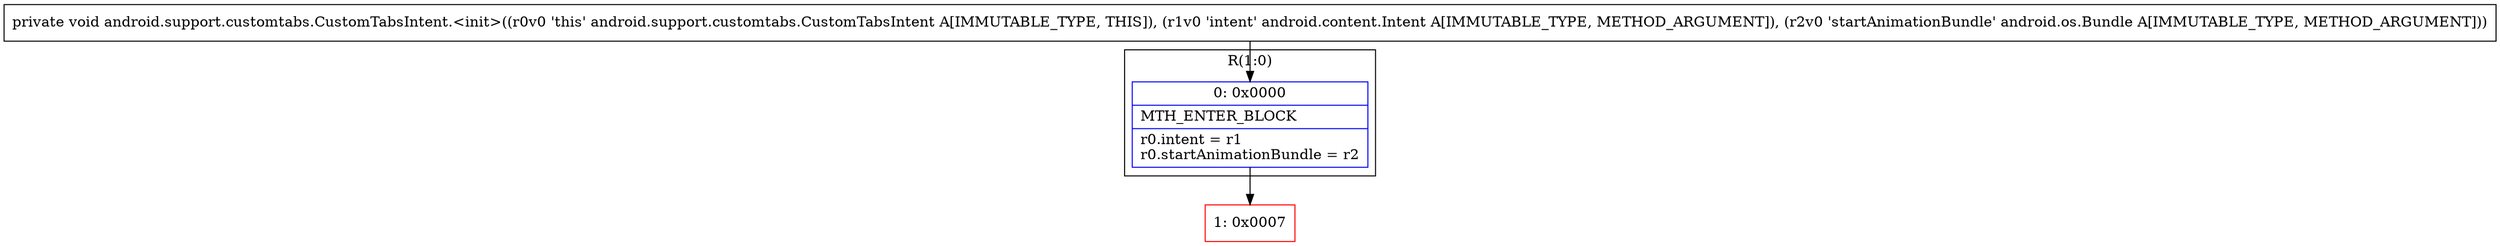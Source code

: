 digraph "CFG forandroid.support.customtabs.CustomTabsIntent.\<init\>(Landroid\/content\/Intent;Landroid\/os\/Bundle;)V" {
subgraph cluster_Region_1391905708 {
label = "R(1:0)";
node [shape=record,color=blue];
Node_0 [shape=record,label="{0\:\ 0x0000|MTH_ENTER_BLOCK\l|r0.intent = r1\lr0.startAnimationBundle = r2\l}"];
}
Node_1 [shape=record,color=red,label="{1\:\ 0x0007}"];
MethodNode[shape=record,label="{private void android.support.customtabs.CustomTabsIntent.\<init\>((r0v0 'this' android.support.customtabs.CustomTabsIntent A[IMMUTABLE_TYPE, THIS]), (r1v0 'intent' android.content.Intent A[IMMUTABLE_TYPE, METHOD_ARGUMENT]), (r2v0 'startAnimationBundle' android.os.Bundle A[IMMUTABLE_TYPE, METHOD_ARGUMENT])) }"];
MethodNode -> Node_0;
Node_0 -> Node_1;
}

